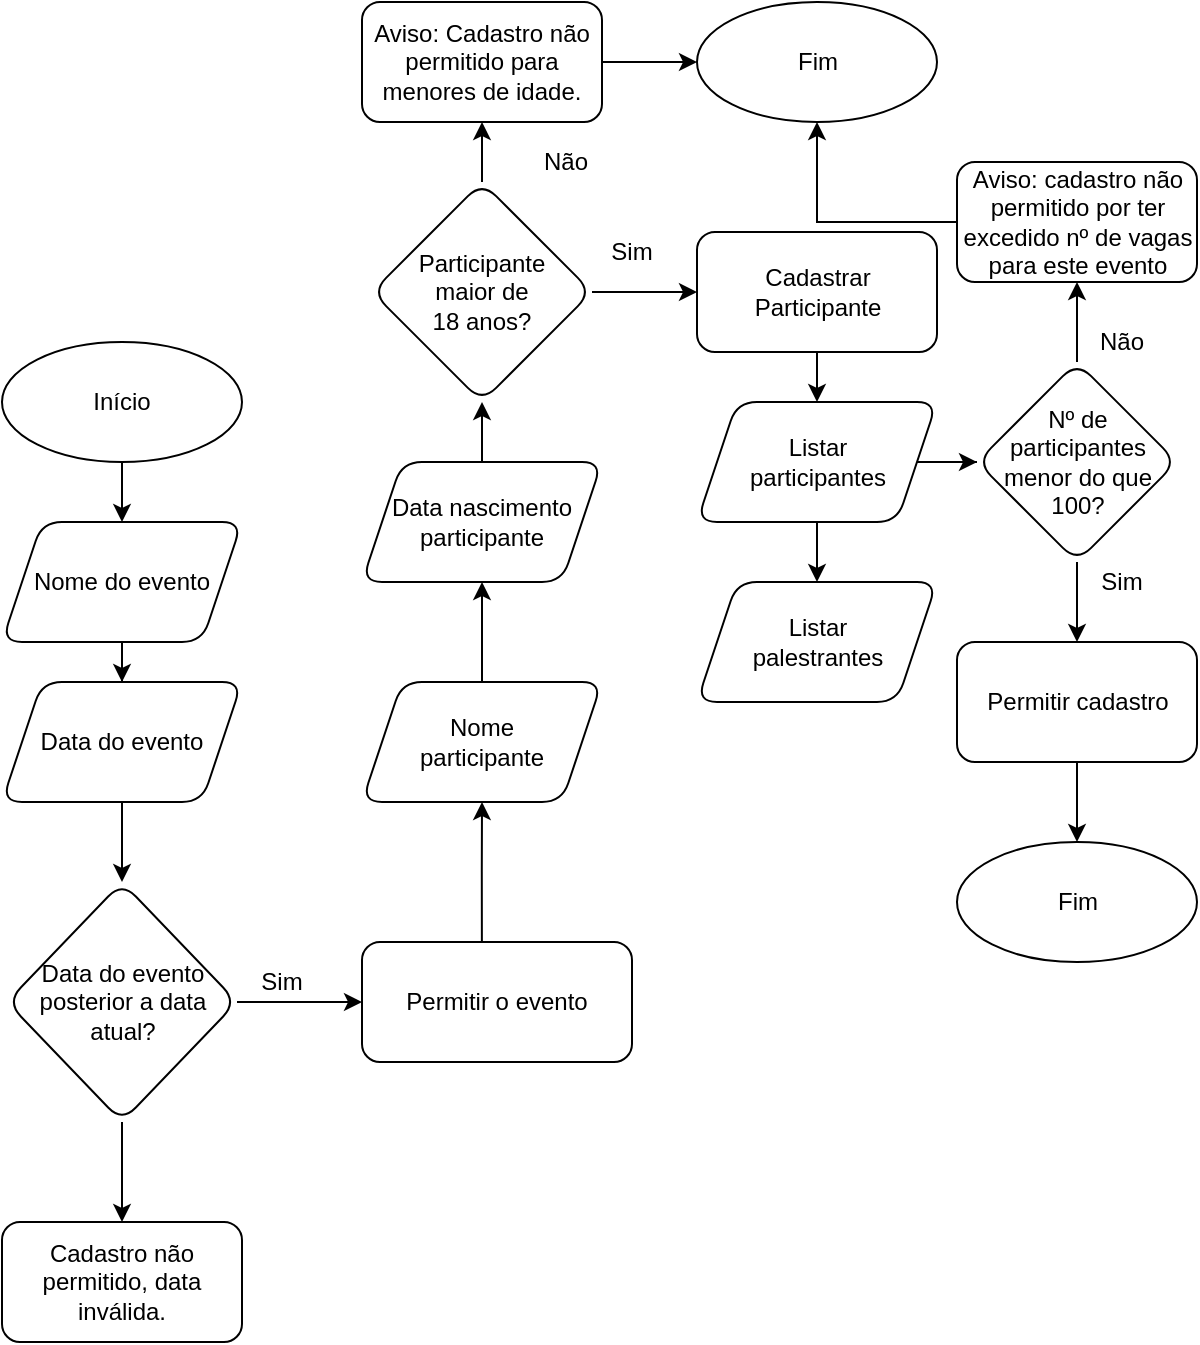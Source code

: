 <mxfile version="15.3.7" type="github">
  <diagram id="C5RBs43oDa-KdzZeNtuy" name="Page-1">
    <mxGraphModel dx="828" dy="462" grid="1" gridSize="10" guides="1" tooltips="1" connect="1" arrows="1" fold="1" page="1" pageScale="1" pageWidth="827" pageHeight="1169" math="0" shadow="0">
      <root>
        <mxCell id="WIyWlLk6GJQsqaUBKTNV-0" />
        <mxCell id="WIyWlLk6GJQsqaUBKTNV-1" parent="WIyWlLk6GJQsqaUBKTNV-0" />
        <mxCell id="3FV-UpmjKZ0-qdDAkk3F-6" value="" style="edgeStyle=orthogonalEdgeStyle;rounded=0;orthogonalLoop=1;jettySize=auto;html=1;" edge="1" parent="WIyWlLk6GJQsqaUBKTNV-1" source="3FV-UpmjKZ0-qdDAkk3F-0" target="3FV-UpmjKZ0-qdDAkk3F-5">
          <mxGeometry relative="1" as="geometry" />
        </mxCell>
        <mxCell id="3FV-UpmjKZ0-qdDAkk3F-0" value="&lt;span&gt;Início&lt;/span&gt;" style="ellipse;whiteSpace=wrap;html=1;rounded=1;shadow=0;strokeWidth=1;glass=0;" vertex="1" parent="WIyWlLk6GJQsqaUBKTNV-1">
          <mxGeometry x="150" y="190" width="120" height="60" as="geometry" />
        </mxCell>
        <mxCell id="3FV-UpmjKZ0-qdDAkk3F-8" value="" style="edgeStyle=orthogonalEdgeStyle;rounded=0;orthogonalLoop=1;jettySize=auto;html=1;" edge="1" parent="WIyWlLk6GJQsqaUBKTNV-1" source="3FV-UpmjKZ0-qdDAkk3F-5" target="3FV-UpmjKZ0-qdDAkk3F-7">
          <mxGeometry relative="1" as="geometry" />
        </mxCell>
        <mxCell id="3FV-UpmjKZ0-qdDAkk3F-5" value="Nome do evento" style="shape=parallelogram;perimeter=parallelogramPerimeter;whiteSpace=wrap;html=1;fixedSize=1;rounded=1;shadow=0;strokeWidth=1;glass=0;" vertex="1" parent="WIyWlLk6GJQsqaUBKTNV-1">
          <mxGeometry x="150" y="280" width="120" height="60" as="geometry" />
        </mxCell>
        <mxCell id="3FV-UpmjKZ0-qdDAkk3F-10" value="" style="edgeStyle=orthogonalEdgeStyle;rounded=0;orthogonalLoop=1;jettySize=auto;html=1;" edge="1" parent="WIyWlLk6GJQsqaUBKTNV-1" source="3FV-UpmjKZ0-qdDAkk3F-7" target="3FV-UpmjKZ0-qdDAkk3F-9">
          <mxGeometry relative="1" as="geometry" />
        </mxCell>
        <mxCell id="3FV-UpmjKZ0-qdDAkk3F-7" value="Data do evento" style="shape=parallelogram;perimeter=parallelogramPerimeter;whiteSpace=wrap;html=1;fixedSize=1;rounded=1;shadow=0;strokeWidth=1;glass=0;" vertex="1" parent="WIyWlLk6GJQsqaUBKTNV-1">
          <mxGeometry x="150" y="360" width="120" height="60" as="geometry" />
        </mxCell>
        <mxCell id="3FV-UpmjKZ0-qdDAkk3F-13" value="" style="edgeStyle=orthogonalEdgeStyle;rounded=0;orthogonalLoop=1;jettySize=auto;html=1;" edge="1" parent="WIyWlLk6GJQsqaUBKTNV-1" source="3FV-UpmjKZ0-qdDAkk3F-9" target="3FV-UpmjKZ0-qdDAkk3F-12">
          <mxGeometry relative="1" as="geometry" />
        </mxCell>
        <mxCell id="3FV-UpmjKZ0-qdDAkk3F-16" value="" style="edgeStyle=orthogonalEdgeStyle;rounded=0;orthogonalLoop=1;jettySize=auto;html=1;" edge="1" parent="WIyWlLk6GJQsqaUBKTNV-1" source="3FV-UpmjKZ0-qdDAkk3F-9" target="3FV-UpmjKZ0-qdDAkk3F-15">
          <mxGeometry relative="1" as="geometry" />
        </mxCell>
        <mxCell id="3FV-UpmjKZ0-qdDAkk3F-9" value="Data do evento posterior a data atual?" style="rhombus;whiteSpace=wrap;html=1;rounded=1;shadow=0;strokeWidth=1;glass=0;" vertex="1" parent="WIyWlLk6GJQsqaUBKTNV-1">
          <mxGeometry x="152.5" y="460" width="115" height="120" as="geometry" />
        </mxCell>
        <mxCell id="3FV-UpmjKZ0-qdDAkk3F-21" value="" style="edgeStyle=orthogonalEdgeStyle;rounded=0;orthogonalLoop=1;jettySize=auto;html=1;exitX=0.444;exitY=0;exitDx=0;exitDy=0;exitPerimeter=0;" edge="1" parent="WIyWlLk6GJQsqaUBKTNV-1" source="3FV-UpmjKZ0-qdDAkk3F-12" target="3FV-UpmjKZ0-qdDAkk3F-20">
          <mxGeometry relative="1" as="geometry" />
        </mxCell>
        <mxCell id="3FV-UpmjKZ0-qdDAkk3F-12" value="Permitir o evento" style="whiteSpace=wrap;html=1;rounded=1;shadow=0;strokeWidth=1;glass=0;" vertex="1" parent="WIyWlLk6GJQsqaUBKTNV-1">
          <mxGeometry x="330" y="490" width="135" height="60" as="geometry" />
        </mxCell>
        <mxCell id="3FV-UpmjKZ0-qdDAkk3F-14" value="Sim" style="text;html=1;strokeColor=none;fillColor=none;align=center;verticalAlign=middle;whiteSpace=wrap;rounded=0;" vertex="1" parent="WIyWlLk6GJQsqaUBKTNV-1">
          <mxGeometry x="270" y="500" width="40" height="20" as="geometry" />
        </mxCell>
        <mxCell id="3FV-UpmjKZ0-qdDAkk3F-15" value="Cadastro não permitido, data inválida." style="whiteSpace=wrap;html=1;rounded=1;shadow=0;strokeWidth=1;glass=0;" vertex="1" parent="WIyWlLk6GJQsqaUBKTNV-1">
          <mxGeometry x="150" y="630" width="120" height="60" as="geometry" />
        </mxCell>
        <mxCell id="3FV-UpmjKZ0-qdDAkk3F-17" value="Não" style="text;html=1;strokeColor=none;fillColor=none;align=center;verticalAlign=middle;whiteSpace=wrap;rounded=0;" vertex="1" parent="WIyWlLk6GJQsqaUBKTNV-1">
          <mxGeometry x="411.5" y="90" width="40" height="20" as="geometry" />
        </mxCell>
        <mxCell id="3FV-UpmjKZ0-qdDAkk3F-43" value="" style="edgeStyle=orthogonalEdgeStyle;rounded=0;orthogonalLoop=1;jettySize=auto;html=1;" edge="1" parent="WIyWlLk6GJQsqaUBKTNV-1" source="3FV-UpmjKZ0-qdDAkk3F-20" target="3FV-UpmjKZ0-qdDAkk3F-42">
          <mxGeometry relative="1" as="geometry" />
        </mxCell>
        <mxCell id="3FV-UpmjKZ0-qdDAkk3F-20" value="Nome&lt;br&gt;participante" style="shape=parallelogram;perimeter=parallelogramPerimeter;whiteSpace=wrap;html=1;fixedSize=1;rounded=1;shadow=0;strokeWidth=1;glass=0;" vertex="1" parent="WIyWlLk6GJQsqaUBKTNV-1">
          <mxGeometry x="330" y="360" width="120" height="60" as="geometry" />
        </mxCell>
        <mxCell id="3FV-UpmjKZ0-qdDAkk3F-27" value="" style="edgeStyle=orthogonalEdgeStyle;rounded=0;orthogonalLoop=1;jettySize=auto;html=1;" edge="1" parent="WIyWlLk6GJQsqaUBKTNV-1" source="3FV-UpmjKZ0-qdDAkk3F-24" target="3FV-UpmjKZ0-qdDAkk3F-26">
          <mxGeometry relative="1" as="geometry" />
        </mxCell>
        <mxCell id="3FV-UpmjKZ0-qdDAkk3F-45" value="" style="edgeStyle=orthogonalEdgeStyle;rounded=0;orthogonalLoop=1;jettySize=auto;html=1;" edge="1" parent="WIyWlLk6GJQsqaUBKTNV-1" source="3FV-UpmjKZ0-qdDAkk3F-24" target="3FV-UpmjKZ0-qdDAkk3F-28">
          <mxGeometry relative="1" as="geometry" />
        </mxCell>
        <mxCell id="3FV-UpmjKZ0-qdDAkk3F-24" value="Participante&lt;br&gt;maior de&lt;br&gt;18 anos?" style="rhombus;whiteSpace=wrap;html=1;rounded=1;shadow=0;strokeWidth=1;glass=0;" vertex="1" parent="WIyWlLk6GJQsqaUBKTNV-1">
          <mxGeometry x="335" y="110" width="110" height="110" as="geometry" />
        </mxCell>
        <mxCell id="3FV-UpmjKZ0-qdDAkk3F-32" value="" style="edgeStyle=orthogonalEdgeStyle;rounded=0;orthogonalLoop=1;jettySize=auto;html=1;" edge="1" parent="WIyWlLk6GJQsqaUBKTNV-1" source="3FV-UpmjKZ0-qdDAkk3F-26" target="3FV-UpmjKZ0-qdDAkk3F-31">
          <mxGeometry relative="1" as="geometry" />
        </mxCell>
        <mxCell id="3FV-UpmjKZ0-qdDAkk3F-26" value="Cadastrar Participante" style="whiteSpace=wrap;html=1;rounded=1;shadow=0;strokeWidth=1;glass=0;" vertex="1" parent="WIyWlLk6GJQsqaUBKTNV-1">
          <mxGeometry x="497.5" y="135" width="120" height="60" as="geometry" />
        </mxCell>
        <mxCell id="3FV-UpmjKZ0-qdDAkk3F-53" value="" style="edgeStyle=orthogonalEdgeStyle;rounded=0;orthogonalLoop=1;jettySize=auto;html=1;" edge="1" parent="WIyWlLk6GJQsqaUBKTNV-1" source="3FV-UpmjKZ0-qdDAkk3F-28" target="3FV-UpmjKZ0-qdDAkk3F-52">
          <mxGeometry relative="1" as="geometry" />
        </mxCell>
        <mxCell id="3FV-UpmjKZ0-qdDAkk3F-28" value="Aviso: Cadastro não permitido para menores de idade." style="whiteSpace=wrap;html=1;rounded=1;shadow=0;strokeWidth=1;glass=0;" vertex="1" parent="WIyWlLk6GJQsqaUBKTNV-1">
          <mxGeometry x="330" y="20" width="120" height="60" as="geometry" />
        </mxCell>
        <mxCell id="3FV-UpmjKZ0-qdDAkk3F-30" value="Sim" style="text;html=1;strokeColor=none;fillColor=none;align=center;verticalAlign=middle;whiteSpace=wrap;rounded=0;" vertex="1" parent="WIyWlLk6GJQsqaUBKTNV-1">
          <mxGeometry x="445" y="135" width="40" height="20" as="geometry" />
        </mxCell>
        <mxCell id="3FV-UpmjKZ0-qdDAkk3F-34" value="" style="edgeStyle=orthogonalEdgeStyle;rounded=0;orthogonalLoop=1;jettySize=auto;html=1;" edge="1" parent="WIyWlLk6GJQsqaUBKTNV-1" source="3FV-UpmjKZ0-qdDAkk3F-31" target="3FV-UpmjKZ0-qdDAkk3F-33">
          <mxGeometry relative="1" as="geometry" />
        </mxCell>
        <mxCell id="3FV-UpmjKZ0-qdDAkk3F-36" value="" style="edgeStyle=orthogonalEdgeStyle;rounded=0;orthogonalLoop=1;jettySize=auto;html=1;" edge="1" parent="WIyWlLk6GJQsqaUBKTNV-1" source="3FV-UpmjKZ0-qdDAkk3F-31" target="3FV-UpmjKZ0-qdDAkk3F-35">
          <mxGeometry relative="1" as="geometry" />
        </mxCell>
        <mxCell id="3FV-UpmjKZ0-qdDAkk3F-31" value="Listar&lt;br&gt;participantes" style="shape=parallelogram;perimeter=parallelogramPerimeter;whiteSpace=wrap;html=1;fixedSize=1;rounded=1;shadow=0;strokeWidth=1;glass=0;" vertex="1" parent="WIyWlLk6GJQsqaUBKTNV-1">
          <mxGeometry x="497.5" y="220" width="120" height="60" as="geometry" />
        </mxCell>
        <mxCell id="3FV-UpmjKZ0-qdDAkk3F-33" value="Listar&lt;br&gt;palestrantes" style="shape=parallelogram;perimeter=parallelogramPerimeter;whiteSpace=wrap;html=1;fixedSize=1;rounded=1;shadow=0;strokeWidth=1;glass=0;" vertex="1" parent="WIyWlLk6GJQsqaUBKTNV-1">
          <mxGeometry x="497.5" y="310" width="120" height="60" as="geometry" />
        </mxCell>
        <mxCell id="3FV-UpmjKZ0-qdDAkk3F-38" value="" style="edgeStyle=orthogonalEdgeStyle;rounded=0;orthogonalLoop=1;jettySize=auto;html=1;" edge="1" parent="WIyWlLk6GJQsqaUBKTNV-1" source="3FV-UpmjKZ0-qdDAkk3F-35" target="3FV-UpmjKZ0-qdDAkk3F-37">
          <mxGeometry relative="1" as="geometry" />
        </mxCell>
        <mxCell id="3FV-UpmjKZ0-qdDAkk3F-48" value="" style="edgeStyle=orthogonalEdgeStyle;rounded=0;orthogonalLoop=1;jettySize=auto;html=1;" edge="1" parent="WIyWlLk6GJQsqaUBKTNV-1" source="3FV-UpmjKZ0-qdDAkk3F-35" target="3FV-UpmjKZ0-qdDAkk3F-47">
          <mxGeometry relative="1" as="geometry" />
        </mxCell>
        <mxCell id="3FV-UpmjKZ0-qdDAkk3F-35" value="Nº de participantes menor do que 100?" style="rhombus;whiteSpace=wrap;html=1;rounded=1;shadow=0;strokeWidth=1;glass=0;" vertex="1" parent="WIyWlLk6GJQsqaUBKTNV-1">
          <mxGeometry x="637.5" y="200" width="100" height="100" as="geometry" />
        </mxCell>
        <mxCell id="3FV-UpmjKZ0-qdDAkk3F-51" value="" style="edgeStyle=orthogonalEdgeStyle;rounded=0;orthogonalLoop=1;jettySize=auto;html=1;" edge="1" parent="WIyWlLk6GJQsqaUBKTNV-1" source="3FV-UpmjKZ0-qdDAkk3F-37" target="3FV-UpmjKZ0-qdDAkk3F-50">
          <mxGeometry relative="1" as="geometry" />
        </mxCell>
        <mxCell id="3FV-UpmjKZ0-qdDAkk3F-37" value="Permitir cadastro" style="whiteSpace=wrap;html=1;rounded=1;shadow=0;strokeWidth=1;glass=0;" vertex="1" parent="WIyWlLk6GJQsqaUBKTNV-1">
          <mxGeometry x="627.5" y="340" width="120" height="60" as="geometry" />
        </mxCell>
        <mxCell id="3FV-UpmjKZ0-qdDAkk3F-44" value="" style="edgeStyle=orthogonalEdgeStyle;rounded=0;orthogonalLoop=1;jettySize=auto;html=1;" edge="1" parent="WIyWlLk6GJQsqaUBKTNV-1" source="3FV-UpmjKZ0-qdDAkk3F-42" target="3FV-UpmjKZ0-qdDAkk3F-24">
          <mxGeometry relative="1" as="geometry" />
        </mxCell>
        <mxCell id="3FV-UpmjKZ0-qdDAkk3F-42" value="Data nascimento&lt;br&gt;participante" style="shape=parallelogram;perimeter=parallelogramPerimeter;whiteSpace=wrap;html=1;fixedSize=1;rounded=1;shadow=0;strokeWidth=1;glass=0;" vertex="1" parent="WIyWlLk6GJQsqaUBKTNV-1">
          <mxGeometry x="330" y="250" width="120" height="60" as="geometry" />
        </mxCell>
        <mxCell id="3FV-UpmjKZ0-qdDAkk3F-46" value="Sim" style="text;html=1;strokeColor=none;fillColor=none;align=center;verticalAlign=middle;whiteSpace=wrap;rounded=0;" vertex="1" parent="WIyWlLk6GJQsqaUBKTNV-1">
          <mxGeometry x="690" y="300" width="40" height="20" as="geometry" />
        </mxCell>
        <mxCell id="3FV-UpmjKZ0-qdDAkk3F-55" style="edgeStyle=orthogonalEdgeStyle;rounded=0;orthogonalLoop=1;jettySize=auto;html=1;" edge="1" parent="WIyWlLk6GJQsqaUBKTNV-1" source="3FV-UpmjKZ0-qdDAkk3F-47" target="3FV-UpmjKZ0-qdDAkk3F-52">
          <mxGeometry relative="1" as="geometry" />
        </mxCell>
        <mxCell id="3FV-UpmjKZ0-qdDAkk3F-47" value="Aviso: cadastro não permitido por ter excedido nº de vagas&lt;br&gt;para este evento" style="whiteSpace=wrap;html=1;rounded=1;shadow=0;strokeWidth=1;glass=0;" vertex="1" parent="WIyWlLk6GJQsqaUBKTNV-1">
          <mxGeometry x="627.5" y="100" width="120" height="60" as="geometry" />
        </mxCell>
        <mxCell id="3FV-UpmjKZ0-qdDAkk3F-49" value="Não" style="text;html=1;strokeColor=none;fillColor=none;align=center;verticalAlign=middle;whiteSpace=wrap;rounded=0;" vertex="1" parent="WIyWlLk6GJQsqaUBKTNV-1">
          <mxGeometry x="690" y="180" width="40" height="20" as="geometry" />
        </mxCell>
        <mxCell id="3FV-UpmjKZ0-qdDAkk3F-50" value="Fim" style="ellipse;whiteSpace=wrap;html=1;rounded=1;shadow=0;strokeWidth=1;glass=0;" vertex="1" parent="WIyWlLk6GJQsqaUBKTNV-1">
          <mxGeometry x="627.5" y="440" width="120" height="60" as="geometry" />
        </mxCell>
        <mxCell id="3FV-UpmjKZ0-qdDAkk3F-52" value="Fim" style="ellipse;whiteSpace=wrap;html=1;rounded=1;shadow=0;strokeWidth=1;glass=0;" vertex="1" parent="WIyWlLk6GJQsqaUBKTNV-1">
          <mxGeometry x="497.5" y="20" width="120" height="60" as="geometry" />
        </mxCell>
      </root>
    </mxGraphModel>
  </diagram>
</mxfile>
